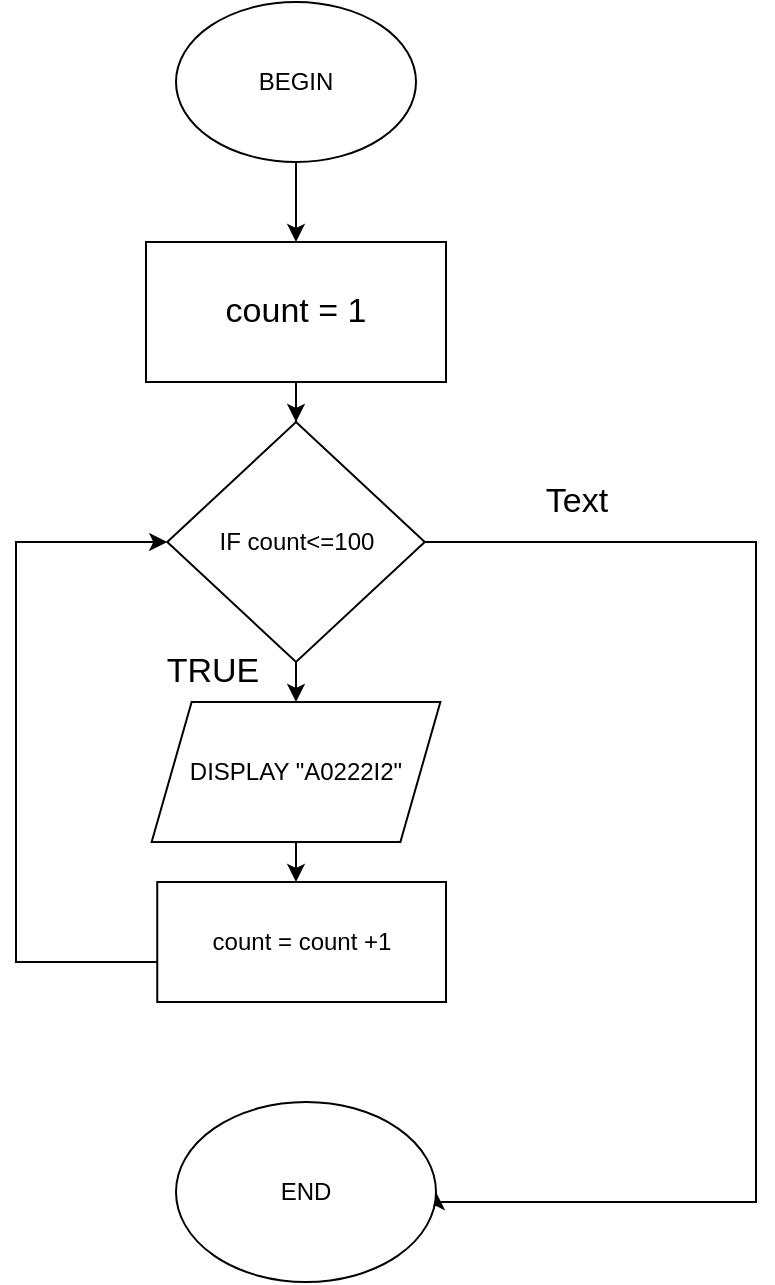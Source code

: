 <mxfile version="16.5.1" type="device"><diagram id="C5RBs43oDa-KdzZeNtuy" name="Page-1"><mxGraphModel dx="868" dy="553" grid="1" gridSize="10" guides="1" tooltips="1" connect="1" arrows="1" fold="1" page="1" pageScale="1" pageWidth="827" pageHeight="1169" math="0" shadow="0"><root><mxCell id="WIyWlLk6GJQsqaUBKTNV-0"/><mxCell id="WIyWlLk6GJQsqaUBKTNV-1" parent="WIyWlLk6GJQsqaUBKTNV-0"/><mxCell id="_Zq3Fk7NA0EO0MRQ5ULs-6" style="edgeStyle=orthogonalEdgeStyle;rounded=0;orthogonalLoop=1;jettySize=auto;html=1;entryX=0.5;entryY=0;entryDx=0;entryDy=0;fontSize=17;" edge="1" parent="WIyWlLk6GJQsqaUBKTNV-1" source="_Zq3Fk7NA0EO0MRQ5ULs-0" target="_Zq3Fk7NA0EO0MRQ5ULs-1"><mxGeometry relative="1" as="geometry"/></mxCell><mxCell id="_Zq3Fk7NA0EO0MRQ5ULs-0" value="BEGIN" style="ellipse;whiteSpace=wrap;html=1;" vertex="1" parent="WIyWlLk6GJQsqaUBKTNV-1"><mxGeometry x="330" y="70" width="120" height="80" as="geometry"/></mxCell><mxCell id="_Zq3Fk7NA0EO0MRQ5ULs-7" style="edgeStyle=orthogonalEdgeStyle;rounded=0;orthogonalLoop=1;jettySize=auto;html=1;entryX=0.5;entryY=0;entryDx=0;entryDy=0;fontSize=17;" edge="1" parent="WIyWlLk6GJQsqaUBKTNV-1" source="_Zq3Fk7NA0EO0MRQ5ULs-1" target="_Zq3Fk7NA0EO0MRQ5ULs-2"><mxGeometry relative="1" as="geometry"/></mxCell><mxCell id="_Zq3Fk7NA0EO0MRQ5ULs-1" value="&lt;font style=&quot;font-size: 17px&quot;&gt;count = 1&lt;/font&gt;" style="rounded=0;whiteSpace=wrap;html=1;" vertex="1" parent="WIyWlLk6GJQsqaUBKTNV-1"><mxGeometry x="315" y="190" width="150" height="70" as="geometry"/></mxCell><mxCell id="_Zq3Fk7NA0EO0MRQ5ULs-8" style="edgeStyle=orthogonalEdgeStyle;rounded=0;orthogonalLoop=1;jettySize=auto;html=1;exitX=0.5;exitY=1;exitDx=0;exitDy=0;entryX=0.5;entryY=0;entryDx=0;entryDy=0;fontSize=17;" edge="1" parent="WIyWlLk6GJQsqaUBKTNV-1" source="_Zq3Fk7NA0EO0MRQ5ULs-2" target="_Zq3Fk7NA0EO0MRQ5ULs-3"><mxGeometry relative="1" as="geometry"/></mxCell><mxCell id="_Zq3Fk7NA0EO0MRQ5ULs-13" style="edgeStyle=orthogonalEdgeStyle;rounded=0;orthogonalLoop=1;jettySize=auto;html=1;entryX=1;entryY=0.5;entryDx=0;entryDy=0;fontSize=17;" edge="1" parent="WIyWlLk6GJQsqaUBKTNV-1" source="_Zq3Fk7NA0EO0MRQ5ULs-2" target="_Zq3Fk7NA0EO0MRQ5ULs-5"><mxGeometry relative="1" as="geometry"><Array as="points"><mxPoint x="620" y="340"/><mxPoint x="620" y="670"/><mxPoint x="460" y="670"/></Array></mxGeometry></mxCell><mxCell id="_Zq3Fk7NA0EO0MRQ5ULs-2" value="IF count&amp;lt;=100" style="rhombus;whiteSpace=wrap;html=1;" vertex="1" parent="WIyWlLk6GJQsqaUBKTNV-1"><mxGeometry x="325.63" y="280" width="128.75" height="120" as="geometry"/></mxCell><mxCell id="_Zq3Fk7NA0EO0MRQ5ULs-16" style="edgeStyle=orthogonalEdgeStyle;rounded=0;orthogonalLoop=1;jettySize=auto;html=1;fontSize=17;" edge="1" parent="WIyWlLk6GJQsqaUBKTNV-1" source="_Zq3Fk7NA0EO0MRQ5ULs-3"><mxGeometry relative="1" as="geometry"><mxPoint x="390.005" y="510" as="targetPoint"/></mxGeometry></mxCell><mxCell id="_Zq3Fk7NA0EO0MRQ5ULs-3" value="DISPLAY &quot;A0222I2&quot;" style="shape=parallelogram;perimeter=parallelogramPerimeter;whiteSpace=wrap;html=1;fixedSize=1;" vertex="1" parent="WIyWlLk6GJQsqaUBKTNV-1"><mxGeometry x="317.82" y="420" width="144.37" height="70" as="geometry"/></mxCell><mxCell id="_Zq3Fk7NA0EO0MRQ5ULs-14" style="edgeStyle=orthogonalEdgeStyle;rounded=0;orthogonalLoop=1;jettySize=auto;html=1;entryX=0;entryY=0.5;entryDx=0;entryDy=0;fontSize=17;" edge="1" parent="WIyWlLk6GJQsqaUBKTNV-1" source="_Zq3Fk7NA0EO0MRQ5ULs-4" target="_Zq3Fk7NA0EO0MRQ5ULs-2"><mxGeometry relative="1" as="geometry"><Array as="points"><mxPoint x="250" y="550"/><mxPoint x="250" y="340"/></Array></mxGeometry></mxCell><mxCell id="_Zq3Fk7NA0EO0MRQ5ULs-4" value="count = count +1" style="rounded=0;whiteSpace=wrap;html=1;" vertex="1" parent="WIyWlLk6GJQsqaUBKTNV-1"><mxGeometry x="320.63" y="510" width="144.37" height="60" as="geometry"/></mxCell><mxCell id="_Zq3Fk7NA0EO0MRQ5ULs-5" value="END" style="ellipse;whiteSpace=wrap;html=1;" vertex="1" parent="WIyWlLk6GJQsqaUBKTNV-1"><mxGeometry x="330" y="620" width="130" height="90" as="geometry"/></mxCell><mxCell id="_Zq3Fk7NA0EO0MRQ5ULs-18" value="TRUE" style="text;html=1;align=center;verticalAlign=middle;resizable=0;points=[];autosize=1;strokeColor=none;fillColor=none;fontSize=17;" vertex="1" parent="WIyWlLk6GJQsqaUBKTNV-1"><mxGeometry x="317.82" y="390" width="60" height="30" as="geometry"/></mxCell><mxCell id="_Zq3Fk7NA0EO0MRQ5ULs-19" value="Text" style="text;html=1;align=center;verticalAlign=middle;resizable=0;points=[];autosize=1;strokeColor=none;fillColor=none;fontSize=17;" vertex="1" parent="WIyWlLk6GJQsqaUBKTNV-1"><mxGeometry x="510" y="310" width="40" height="20" as="geometry"/></mxCell></root></mxGraphModel></diagram></mxfile>